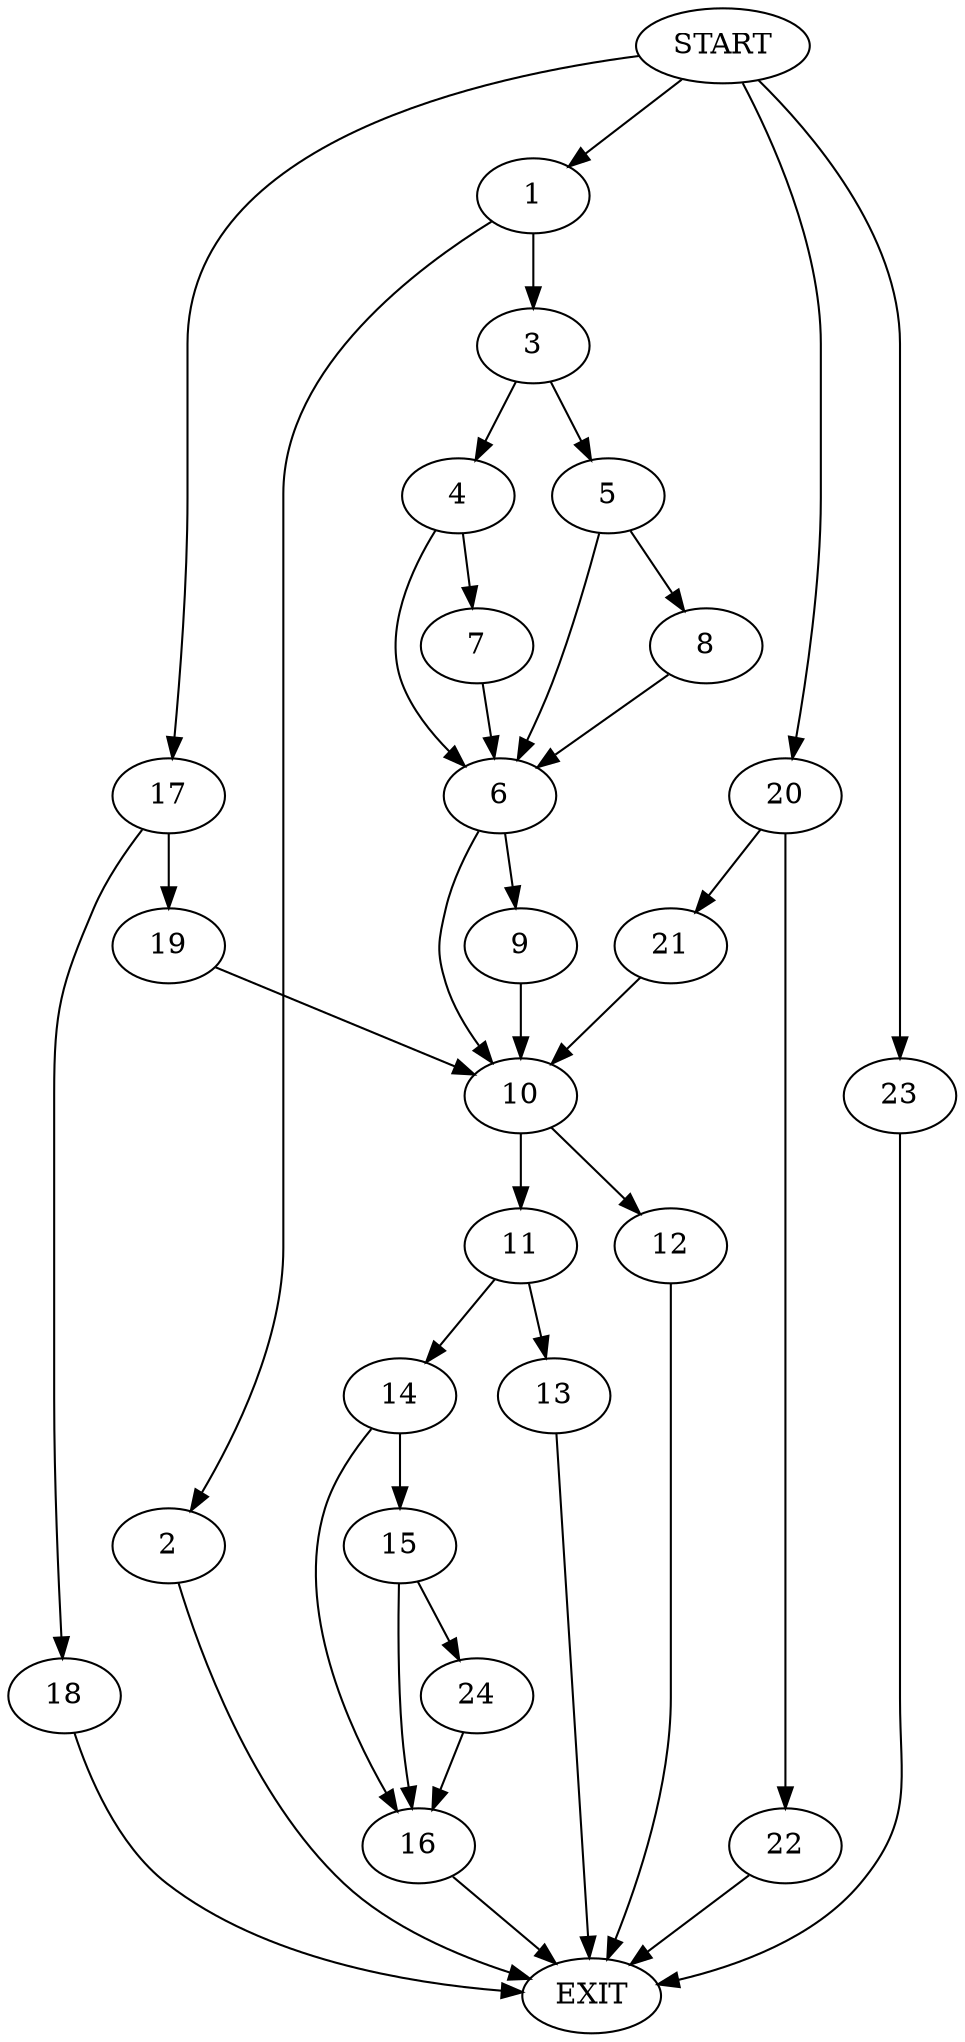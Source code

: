 digraph {
0 [label="START"]
25 [label="EXIT"]
0 -> 1
1 -> 2
1 -> 3
2 -> 25
3 -> 4
3 -> 5
4 -> 6
4 -> 7
5 -> 6
5 -> 8
8 -> 6
6 -> 9
6 -> 10
7 -> 6
10 -> 11
10 -> 12
9 -> 10
12 -> 25
11 -> 13
11 -> 14
14 -> 15
14 -> 16
13 -> 25
0 -> 17
17 -> 18
17 -> 19
18 -> 25
19 -> 10
0 -> 20
20 -> 21
20 -> 22
21 -> 10
22 -> 25
0 -> 23
23 -> 25
16 -> 25
15 -> 16
15 -> 24
24 -> 16
}
